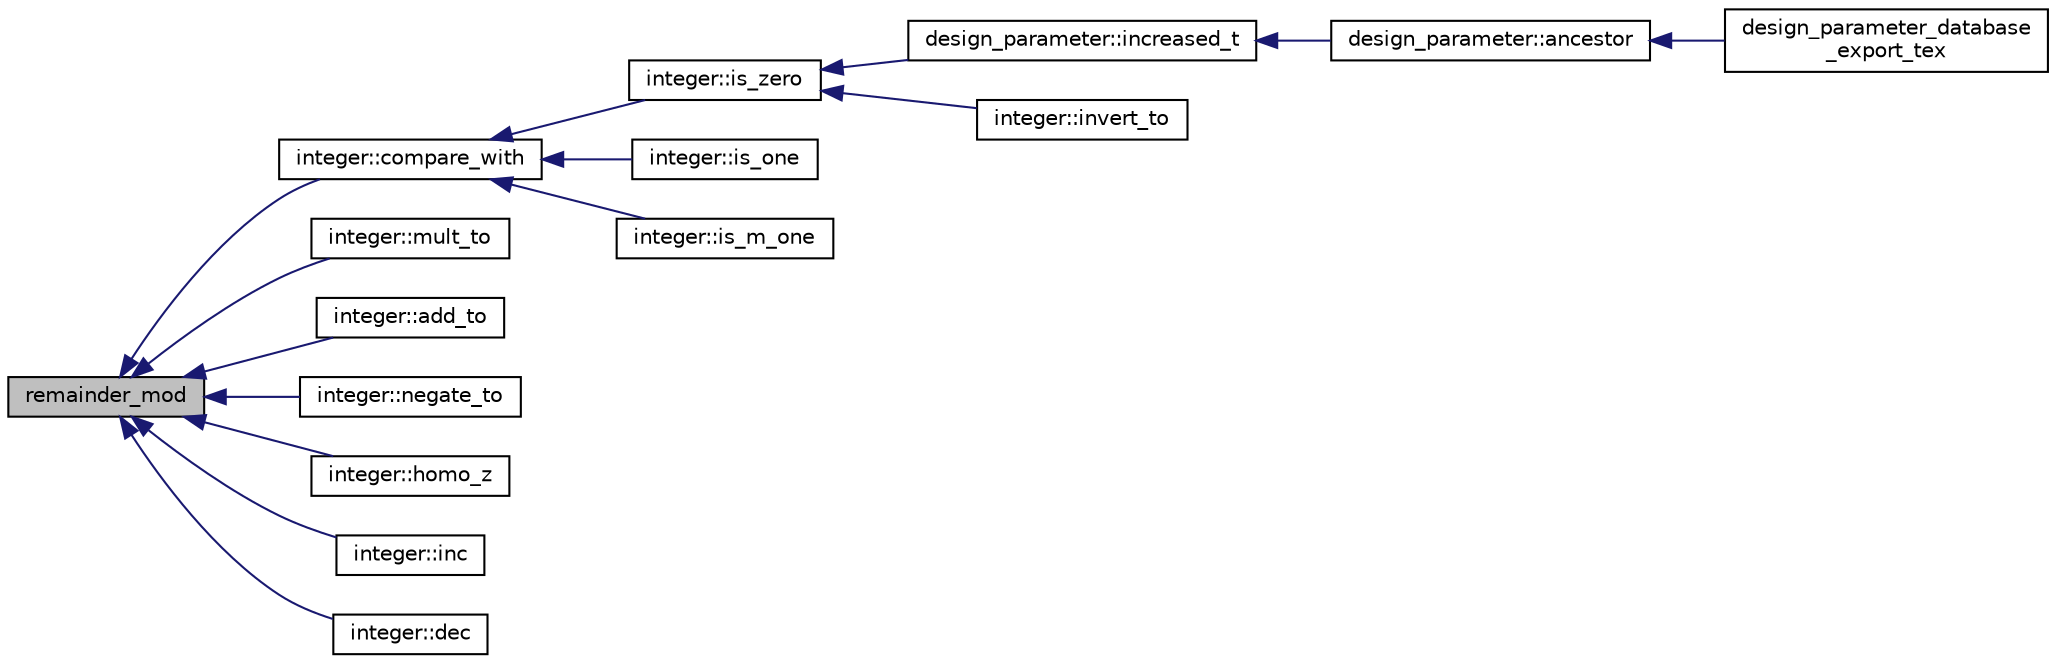 digraph "remainder_mod"
{
  edge [fontname="Helvetica",fontsize="10",labelfontname="Helvetica",labelfontsize="10"];
  node [fontname="Helvetica",fontsize="10",shape=record];
  rankdir="LR";
  Node8304 [label="remainder_mod",height=0.2,width=0.4,color="black", fillcolor="grey75", style="filled", fontcolor="black"];
  Node8304 -> Node8305 [dir="back",color="midnightblue",fontsize="10",style="solid",fontname="Helvetica"];
  Node8305 [label="integer::compare_with",height=0.2,width=0.4,color="black", fillcolor="white", style="filled",URL="$d0/de5/classinteger.html#a20cc8d8d4913e9ee746c6758bbb2e62a"];
  Node8305 -> Node8306 [dir="back",color="midnightblue",fontsize="10",style="solid",fontname="Helvetica"];
  Node8306 [label="integer::is_zero",height=0.2,width=0.4,color="black", fillcolor="white", style="filled",URL="$d0/de5/classinteger.html#ab92500013b2342ab5c24355bc91bad64"];
  Node8306 -> Node8307 [dir="back",color="midnightblue",fontsize="10",style="solid",fontname="Helvetica"];
  Node8307 [label="design_parameter::increased_t",height=0.2,width=0.4,color="black", fillcolor="white", style="filled",URL="$da/d94/classdesign__parameter.html#a8f39a90927d51e3cb3772bc98c94d7d0"];
  Node8307 -> Node8308 [dir="back",color="midnightblue",fontsize="10",style="solid",fontname="Helvetica"];
  Node8308 [label="design_parameter::ancestor",height=0.2,width=0.4,color="black", fillcolor="white", style="filled",URL="$da/d94/classdesign__parameter.html#abd616d2e29cde6f3e797abab001af0c6"];
  Node8308 -> Node8309 [dir="back",color="midnightblue",fontsize="10",style="solid",fontname="Helvetica"];
  Node8309 [label="design_parameter_database\l_export_tex",height=0.2,width=0.4,color="black", fillcolor="white", style="filled",URL="$d9/d60/discreta_8h.html#a075808c1cf57d126d15a0d7794716de7"];
  Node8306 -> Node8310 [dir="back",color="midnightblue",fontsize="10",style="solid",fontname="Helvetica"];
  Node8310 [label="integer::invert_to",height=0.2,width=0.4,color="black", fillcolor="white", style="filled",URL="$d0/de5/classinteger.html#a9a991b285677b99b4879034e31648b7a"];
  Node8305 -> Node8311 [dir="back",color="midnightblue",fontsize="10",style="solid",fontname="Helvetica"];
  Node8311 [label="integer::is_one",height=0.2,width=0.4,color="black", fillcolor="white", style="filled",URL="$d0/de5/classinteger.html#acf8faabd4ed20f9580605714b5b73a5f"];
  Node8305 -> Node8312 [dir="back",color="midnightblue",fontsize="10",style="solid",fontname="Helvetica"];
  Node8312 [label="integer::is_m_one",height=0.2,width=0.4,color="black", fillcolor="white", style="filled",URL="$d0/de5/classinteger.html#a7585957656c1152035411e066a4f0053"];
  Node8304 -> Node8313 [dir="back",color="midnightblue",fontsize="10",style="solid",fontname="Helvetica"];
  Node8313 [label="integer::mult_to",height=0.2,width=0.4,color="black", fillcolor="white", style="filled",URL="$d0/de5/classinteger.html#a7f4f072c0d9c6b15660d80e81496dffc"];
  Node8304 -> Node8314 [dir="back",color="midnightblue",fontsize="10",style="solid",fontname="Helvetica"];
  Node8314 [label="integer::add_to",height=0.2,width=0.4,color="black", fillcolor="white", style="filled",URL="$d0/de5/classinteger.html#a3f6fe19fe4f2948364b1e75a6dfec47f"];
  Node8304 -> Node8315 [dir="back",color="midnightblue",fontsize="10",style="solid",fontname="Helvetica"];
  Node8315 [label="integer::negate_to",height=0.2,width=0.4,color="black", fillcolor="white", style="filled",URL="$d0/de5/classinteger.html#a1da2bd683bdef336057ef2b84d4b3978"];
  Node8304 -> Node8316 [dir="back",color="midnightblue",fontsize="10",style="solid",fontname="Helvetica"];
  Node8316 [label="integer::homo_z",height=0.2,width=0.4,color="black", fillcolor="white", style="filled",URL="$d0/de5/classinteger.html#ab975244fc25d0a9b3d4ef5104e3fcd24"];
  Node8304 -> Node8317 [dir="back",color="midnightblue",fontsize="10",style="solid",fontname="Helvetica"];
  Node8317 [label="integer::inc",height=0.2,width=0.4,color="black", fillcolor="white", style="filled",URL="$d0/de5/classinteger.html#a2fd161f380ea688219131ba9a8429509"];
  Node8304 -> Node8318 [dir="back",color="midnightblue",fontsize="10",style="solid",fontname="Helvetica"];
  Node8318 [label="integer::dec",height=0.2,width=0.4,color="black", fillcolor="white", style="filled",URL="$d0/de5/classinteger.html#a6b744350afb55f82d25e55bb6b1027b2"];
}
